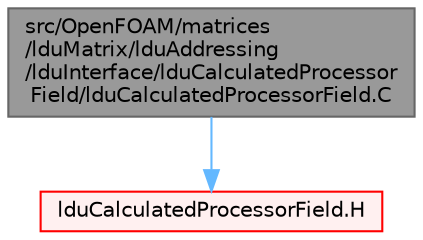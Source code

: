 digraph "src/OpenFOAM/matrices/lduMatrix/lduAddressing/lduInterface/lduCalculatedProcessorField/lduCalculatedProcessorField.C"
{
 // LATEX_PDF_SIZE
  bgcolor="transparent";
  edge [fontname=Helvetica,fontsize=10,labelfontname=Helvetica,labelfontsize=10];
  node [fontname=Helvetica,fontsize=10,shape=box,height=0.2,width=0.4];
  Node1 [id="Node000001",label="src/OpenFOAM/matrices\l/lduMatrix/lduAddressing\l/lduInterface/lduCalculatedProcessor\lField/lduCalculatedProcessorField.C",height=0.2,width=0.4,color="gray40", fillcolor="grey60", style="filled", fontcolor="black",tooltip=" "];
  Node1 -> Node2 [id="edge1_Node000001_Node000002",color="steelblue1",style="solid",tooltip=" "];
  Node2 [id="Node000002",label="lduCalculatedProcessorField.H",height=0.2,width=0.4,color="red", fillcolor="#FFF0F0", style="filled",URL="$lduCalculatedProcessorField_8H.html",tooltip=" "];
}
